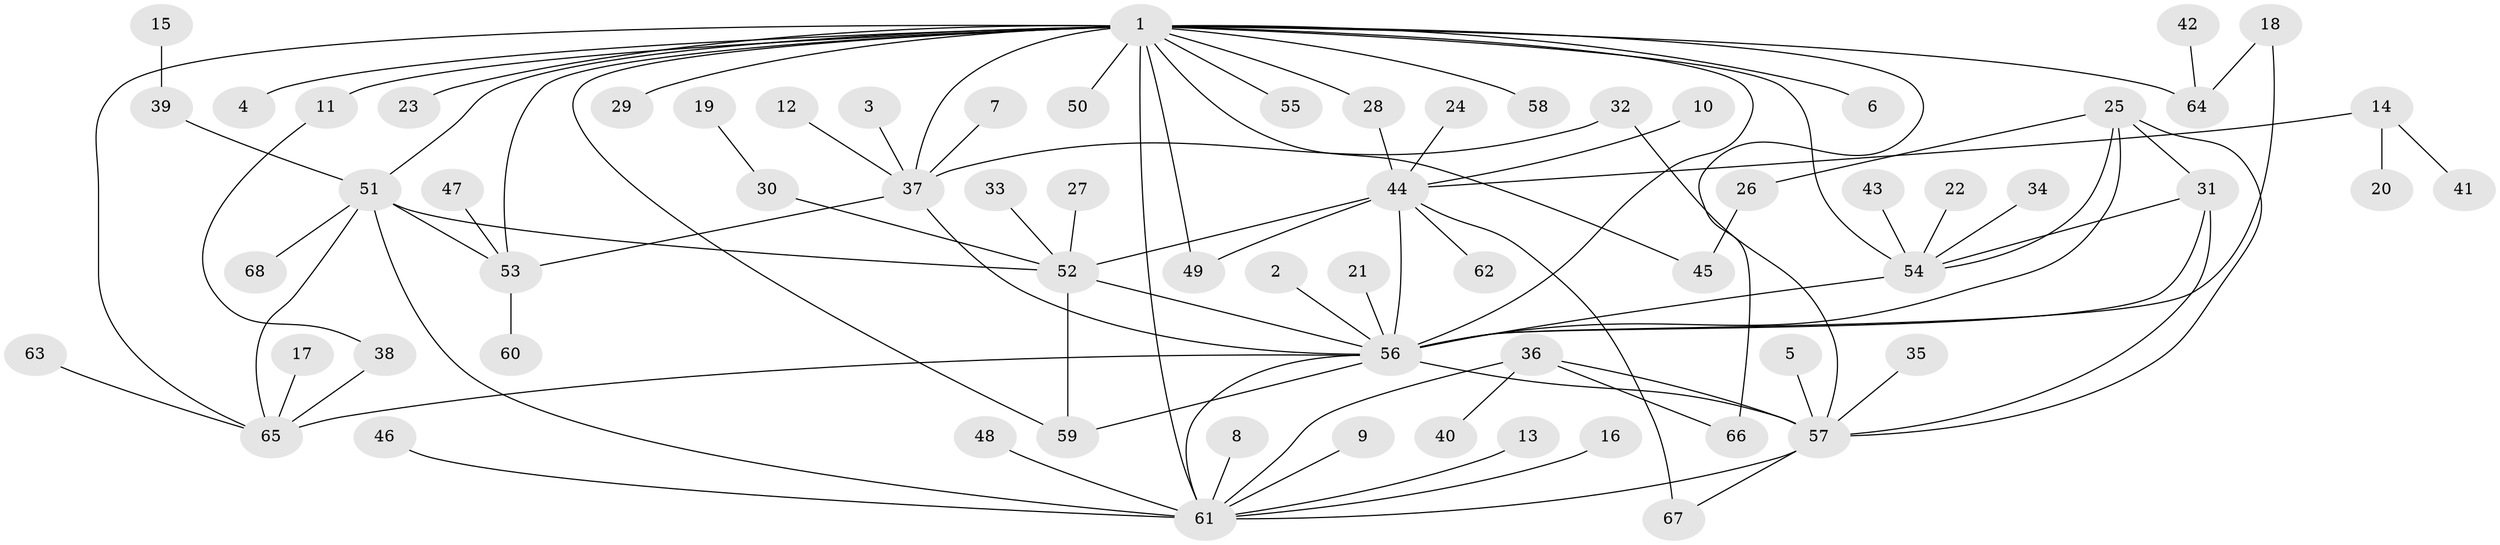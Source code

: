 // original degree distribution, {25: 0.007352941176470588, 1: 0.49264705882352944, 8: 0.014705882352941176, 10: 0.007352941176470588, 9: 0.022058823529411766, 3: 0.125, 12: 0.007352941176470588, 11: 0.007352941176470588, 2: 0.22794117647058823, 7: 0.014705882352941176, 4: 0.051470588235294115, 5: 0.022058823529411766}
// Generated by graph-tools (version 1.1) at 2025/26/03/09/25 03:26:07]
// undirected, 68 vertices, 94 edges
graph export_dot {
graph [start="1"]
  node [color=gray90,style=filled];
  1;
  2;
  3;
  4;
  5;
  6;
  7;
  8;
  9;
  10;
  11;
  12;
  13;
  14;
  15;
  16;
  17;
  18;
  19;
  20;
  21;
  22;
  23;
  24;
  25;
  26;
  27;
  28;
  29;
  30;
  31;
  32;
  33;
  34;
  35;
  36;
  37;
  38;
  39;
  40;
  41;
  42;
  43;
  44;
  45;
  46;
  47;
  48;
  49;
  50;
  51;
  52;
  53;
  54;
  55;
  56;
  57;
  58;
  59;
  60;
  61;
  62;
  63;
  64;
  65;
  66;
  67;
  68;
  1 -- 4 [weight=1.0];
  1 -- 6 [weight=1.0];
  1 -- 11 [weight=1.0];
  1 -- 23 [weight=1.0];
  1 -- 28 [weight=1.0];
  1 -- 29 [weight=1.0];
  1 -- 37 [weight=1.0];
  1 -- 45 [weight=1.0];
  1 -- 49 [weight=1.0];
  1 -- 50 [weight=1.0];
  1 -- 51 [weight=1.0];
  1 -- 53 [weight=1.0];
  1 -- 54 [weight=2.0];
  1 -- 55 [weight=1.0];
  1 -- 56 [weight=1.0];
  1 -- 58 [weight=1.0];
  1 -- 59 [weight=1.0];
  1 -- 61 [weight=2.0];
  1 -- 64 [weight=1.0];
  1 -- 65 [weight=1.0];
  1 -- 66 [weight=1.0];
  2 -- 56 [weight=1.0];
  3 -- 37 [weight=1.0];
  5 -- 57 [weight=1.0];
  7 -- 37 [weight=1.0];
  8 -- 61 [weight=1.0];
  9 -- 61 [weight=1.0];
  10 -- 44 [weight=1.0];
  11 -- 38 [weight=1.0];
  12 -- 37 [weight=1.0];
  13 -- 61 [weight=1.0];
  14 -- 20 [weight=1.0];
  14 -- 41 [weight=1.0];
  14 -- 44 [weight=1.0];
  15 -- 39 [weight=1.0];
  16 -- 61 [weight=1.0];
  17 -- 65 [weight=1.0];
  18 -- 56 [weight=1.0];
  18 -- 64 [weight=1.0];
  19 -- 30 [weight=1.0];
  21 -- 56 [weight=1.0];
  22 -- 54 [weight=1.0];
  24 -- 44 [weight=1.0];
  25 -- 26 [weight=1.0];
  25 -- 31 [weight=1.0];
  25 -- 54 [weight=1.0];
  25 -- 56 [weight=1.0];
  25 -- 57 [weight=1.0];
  26 -- 45 [weight=1.0];
  27 -- 52 [weight=1.0];
  28 -- 44 [weight=1.0];
  30 -- 52 [weight=1.0];
  31 -- 54 [weight=1.0];
  31 -- 56 [weight=1.0];
  31 -- 57 [weight=1.0];
  32 -- 37 [weight=1.0];
  32 -- 57 [weight=1.0];
  33 -- 52 [weight=1.0];
  34 -- 54 [weight=1.0];
  35 -- 57 [weight=1.0];
  36 -- 40 [weight=1.0];
  36 -- 57 [weight=1.0];
  36 -- 61 [weight=1.0];
  36 -- 66 [weight=1.0];
  37 -- 53 [weight=1.0];
  37 -- 56 [weight=1.0];
  38 -- 65 [weight=1.0];
  39 -- 51 [weight=1.0];
  42 -- 64 [weight=1.0];
  43 -- 54 [weight=1.0];
  44 -- 49 [weight=1.0];
  44 -- 52 [weight=2.0];
  44 -- 56 [weight=1.0];
  44 -- 62 [weight=1.0];
  44 -- 67 [weight=2.0];
  46 -- 61 [weight=1.0];
  47 -- 53 [weight=1.0];
  48 -- 61 [weight=1.0];
  51 -- 52 [weight=1.0];
  51 -- 53 [weight=1.0];
  51 -- 61 [weight=1.0];
  51 -- 65 [weight=1.0];
  51 -- 68 [weight=1.0];
  52 -- 56 [weight=1.0];
  52 -- 59 [weight=1.0];
  53 -- 60 [weight=1.0];
  54 -- 56 [weight=1.0];
  56 -- 57 [weight=1.0];
  56 -- 59 [weight=1.0];
  56 -- 61 [weight=1.0];
  56 -- 65 [weight=1.0];
  57 -- 61 [weight=1.0];
  57 -- 67 [weight=1.0];
  63 -- 65 [weight=1.0];
}
